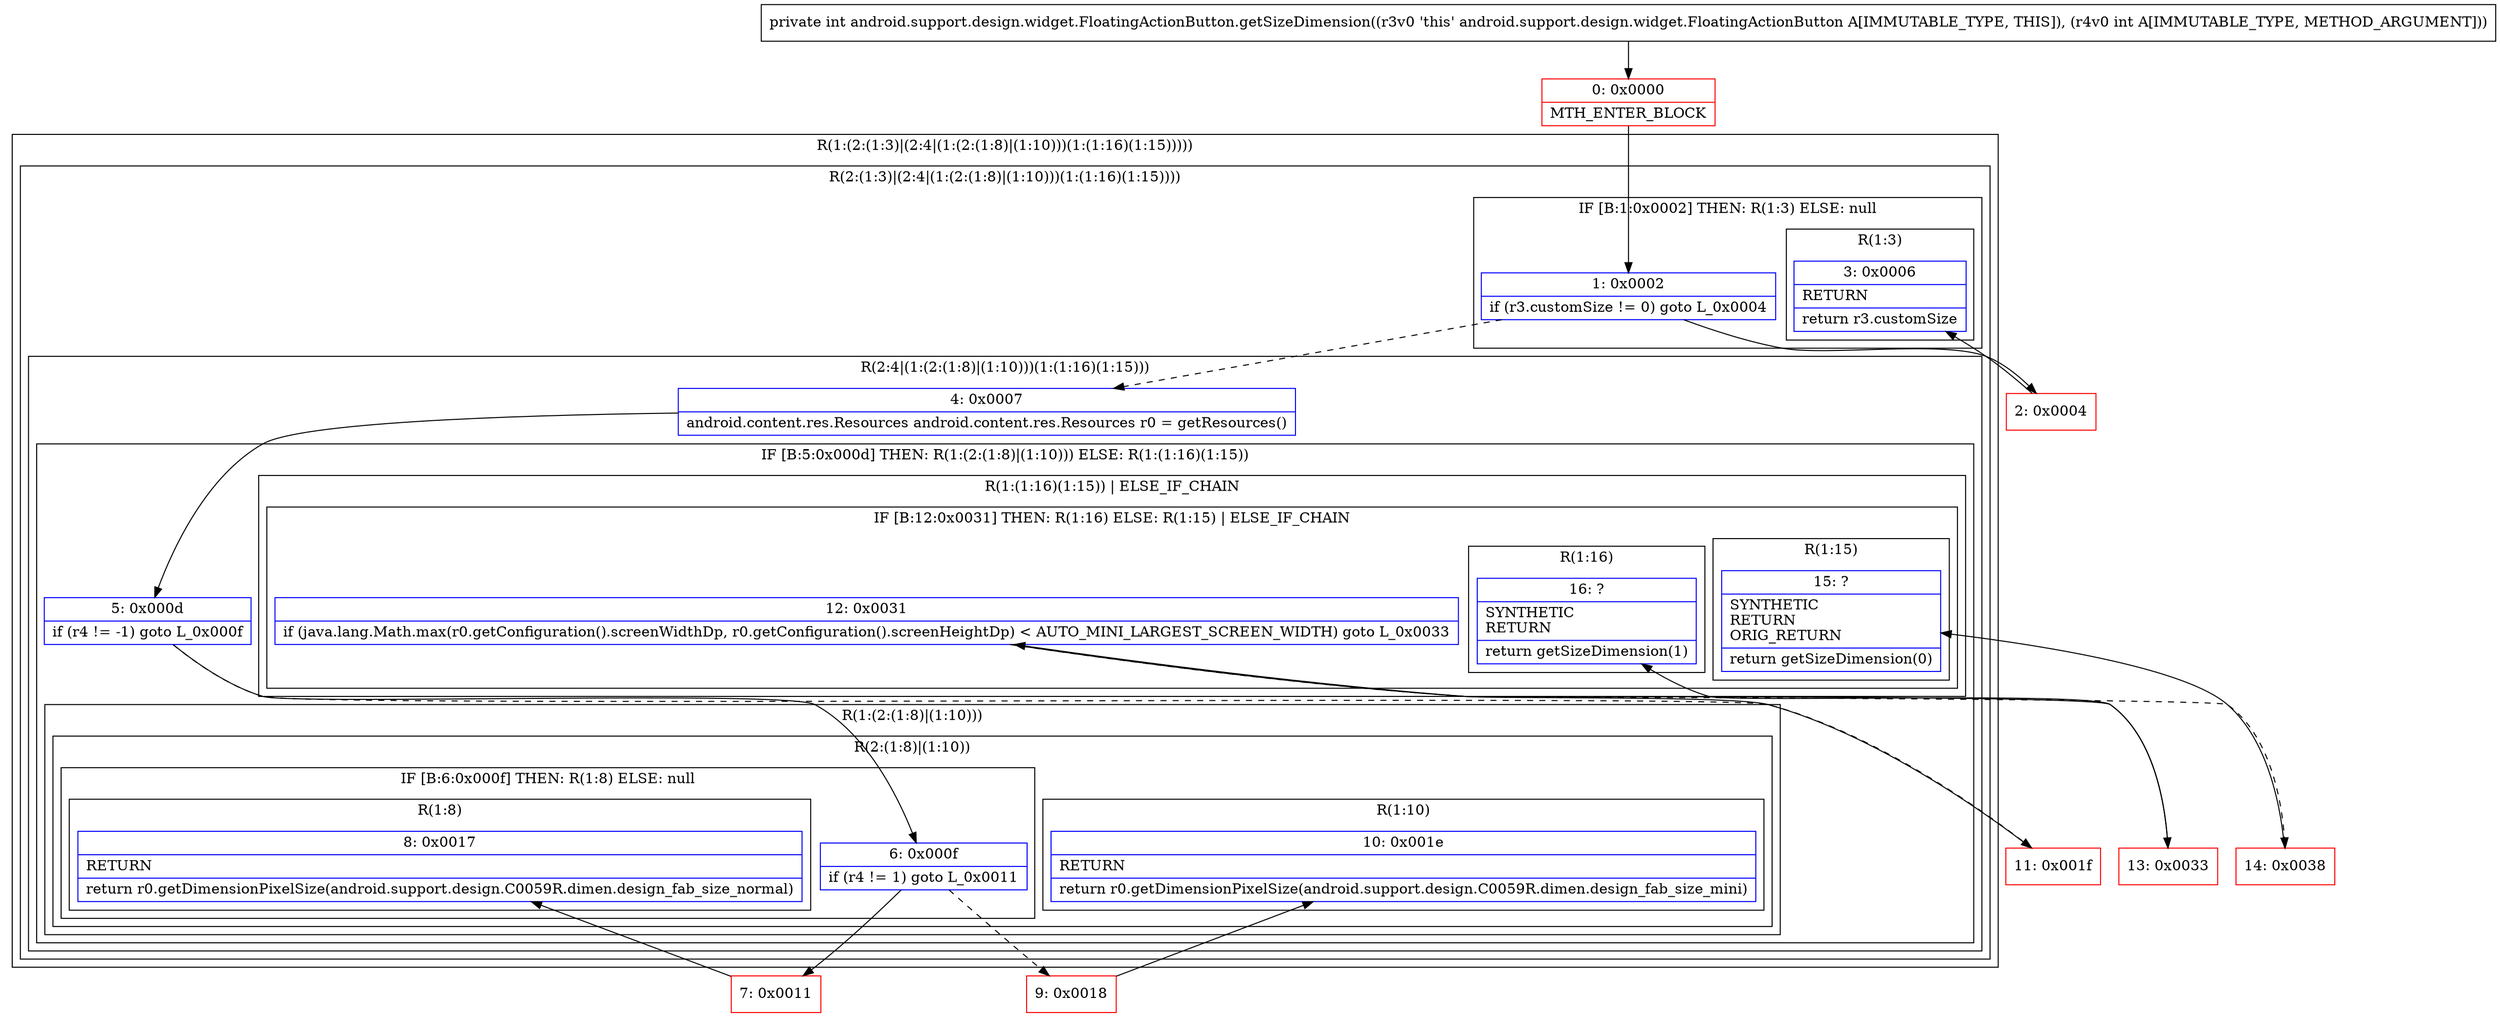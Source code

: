 digraph "CFG forandroid.support.design.widget.FloatingActionButton.getSizeDimension(I)I" {
subgraph cluster_Region_1378199347 {
label = "R(1:(2:(1:3)|(2:4|(1:(2:(1:8)|(1:10)))(1:(1:16)(1:15)))))";
node [shape=record,color=blue];
subgraph cluster_Region_311977508 {
label = "R(2:(1:3)|(2:4|(1:(2:(1:8)|(1:10)))(1:(1:16)(1:15))))";
node [shape=record,color=blue];
subgraph cluster_IfRegion_1434475382 {
label = "IF [B:1:0x0002] THEN: R(1:3) ELSE: null";
node [shape=record,color=blue];
Node_1 [shape=record,label="{1\:\ 0x0002|if (r3.customSize != 0) goto L_0x0004\l}"];
subgraph cluster_Region_454177574 {
label = "R(1:3)";
node [shape=record,color=blue];
Node_3 [shape=record,label="{3\:\ 0x0006|RETURN\l|return r3.customSize\l}"];
}
}
subgraph cluster_Region_466658472 {
label = "R(2:4|(1:(2:(1:8)|(1:10)))(1:(1:16)(1:15)))";
node [shape=record,color=blue];
Node_4 [shape=record,label="{4\:\ 0x0007|android.content.res.Resources android.content.res.Resources r0 = getResources()\l}"];
subgraph cluster_IfRegion_1685128008 {
label = "IF [B:5:0x000d] THEN: R(1:(2:(1:8)|(1:10))) ELSE: R(1:(1:16)(1:15))";
node [shape=record,color=blue];
Node_5 [shape=record,label="{5\:\ 0x000d|if (r4 != \-1) goto L_0x000f\l}"];
subgraph cluster_Region_898232484 {
label = "R(1:(2:(1:8)|(1:10)))";
node [shape=record,color=blue];
subgraph cluster_Region_1644517000 {
label = "R(2:(1:8)|(1:10))";
node [shape=record,color=blue];
subgraph cluster_IfRegion_1753535213 {
label = "IF [B:6:0x000f] THEN: R(1:8) ELSE: null";
node [shape=record,color=blue];
Node_6 [shape=record,label="{6\:\ 0x000f|if (r4 != 1) goto L_0x0011\l}"];
subgraph cluster_Region_303726623 {
label = "R(1:8)";
node [shape=record,color=blue];
Node_8 [shape=record,label="{8\:\ 0x0017|RETURN\l|return r0.getDimensionPixelSize(android.support.design.C0059R.dimen.design_fab_size_normal)\l}"];
}
}
subgraph cluster_Region_168650651 {
label = "R(1:10)";
node [shape=record,color=blue];
Node_10 [shape=record,label="{10\:\ 0x001e|RETURN\l|return r0.getDimensionPixelSize(android.support.design.C0059R.dimen.design_fab_size_mini)\l}"];
}
}
}
subgraph cluster_Region_75757558 {
label = "R(1:(1:16)(1:15)) | ELSE_IF_CHAIN\l";
node [shape=record,color=blue];
subgraph cluster_IfRegion_151528082 {
label = "IF [B:12:0x0031] THEN: R(1:16) ELSE: R(1:15) | ELSE_IF_CHAIN\l";
node [shape=record,color=blue];
Node_12 [shape=record,label="{12\:\ 0x0031|if (java.lang.Math.max(r0.getConfiguration().screenWidthDp, r0.getConfiguration().screenHeightDp) \< AUTO_MINI_LARGEST_SCREEN_WIDTH) goto L_0x0033\l}"];
subgraph cluster_Region_2121607954 {
label = "R(1:16)";
node [shape=record,color=blue];
Node_16 [shape=record,label="{16\:\ ?|SYNTHETIC\lRETURN\l|return getSizeDimension(1)\l}"];
}
subgraph cluster_Region_915182402 {
label = "R(1:15)";
node [shape=record,color=blue];
Node_15 [shape=record,label="{15\:\ ?|SYNTHETIC\lRETURN\lORIG_RETURN\l|return getSizeDimension(0)\l}"];
}
}
}
}
}
}
}
Node_0 [shape=record,color=red,label="{0\:\ 0x0000|MTH_ENTER_BLOCK\l}"];
Node_2 [shape=record,color=red,label="{2\:\ 0x0004}"];
Node_7 [shape=record,color=red,label="{7\:\ 0x0011}"];
Node_9 [shape=record,color=red,label="{9\:\ 0x0018}"];
Node_11 [shape=record,color=red,label="{11\:\ 0x001f}"];
Node_13 [shape=record,color=red,label="{13\:\ 0x0033}"];
Node_14 [shape=record,color=red,label="{14\:\ 0x0038}"];
MethodNode[shape=record,label="{private int android.support.design.widget.FloatingActionButton.getSizeDimension((r3v0 'this' android.support.design.widget.FloatingActionButton A[IMMUTABLE_TYPE, THIS]), (r4v0 int A[IMMUTABLE_TYPE, METHOD_ARGUMENT])) }"];
MethodNode -> Node_0;
Node_1 -> Node_2;
Node_1 -> Node_4[style=dashed];
Node_4 -> Node_5;
Node_5 -> Node_6;
Node_5 -> Node_11[style=dashed];
Node_6 -> Node_7;
Node_6 -> Node_9[style=dashed];
Node_12 -> Node_13;
Node_12 -> Node_14[style=dashed];
Node_0 -> Node_1;
Node_2 -> Node_3;
Node_7 -> Node_8;
Node_9 -> Node_10;
Node_11 -> Node_12;
Node_13 -> Node_16;
Node_14 -> Node_15;
}

